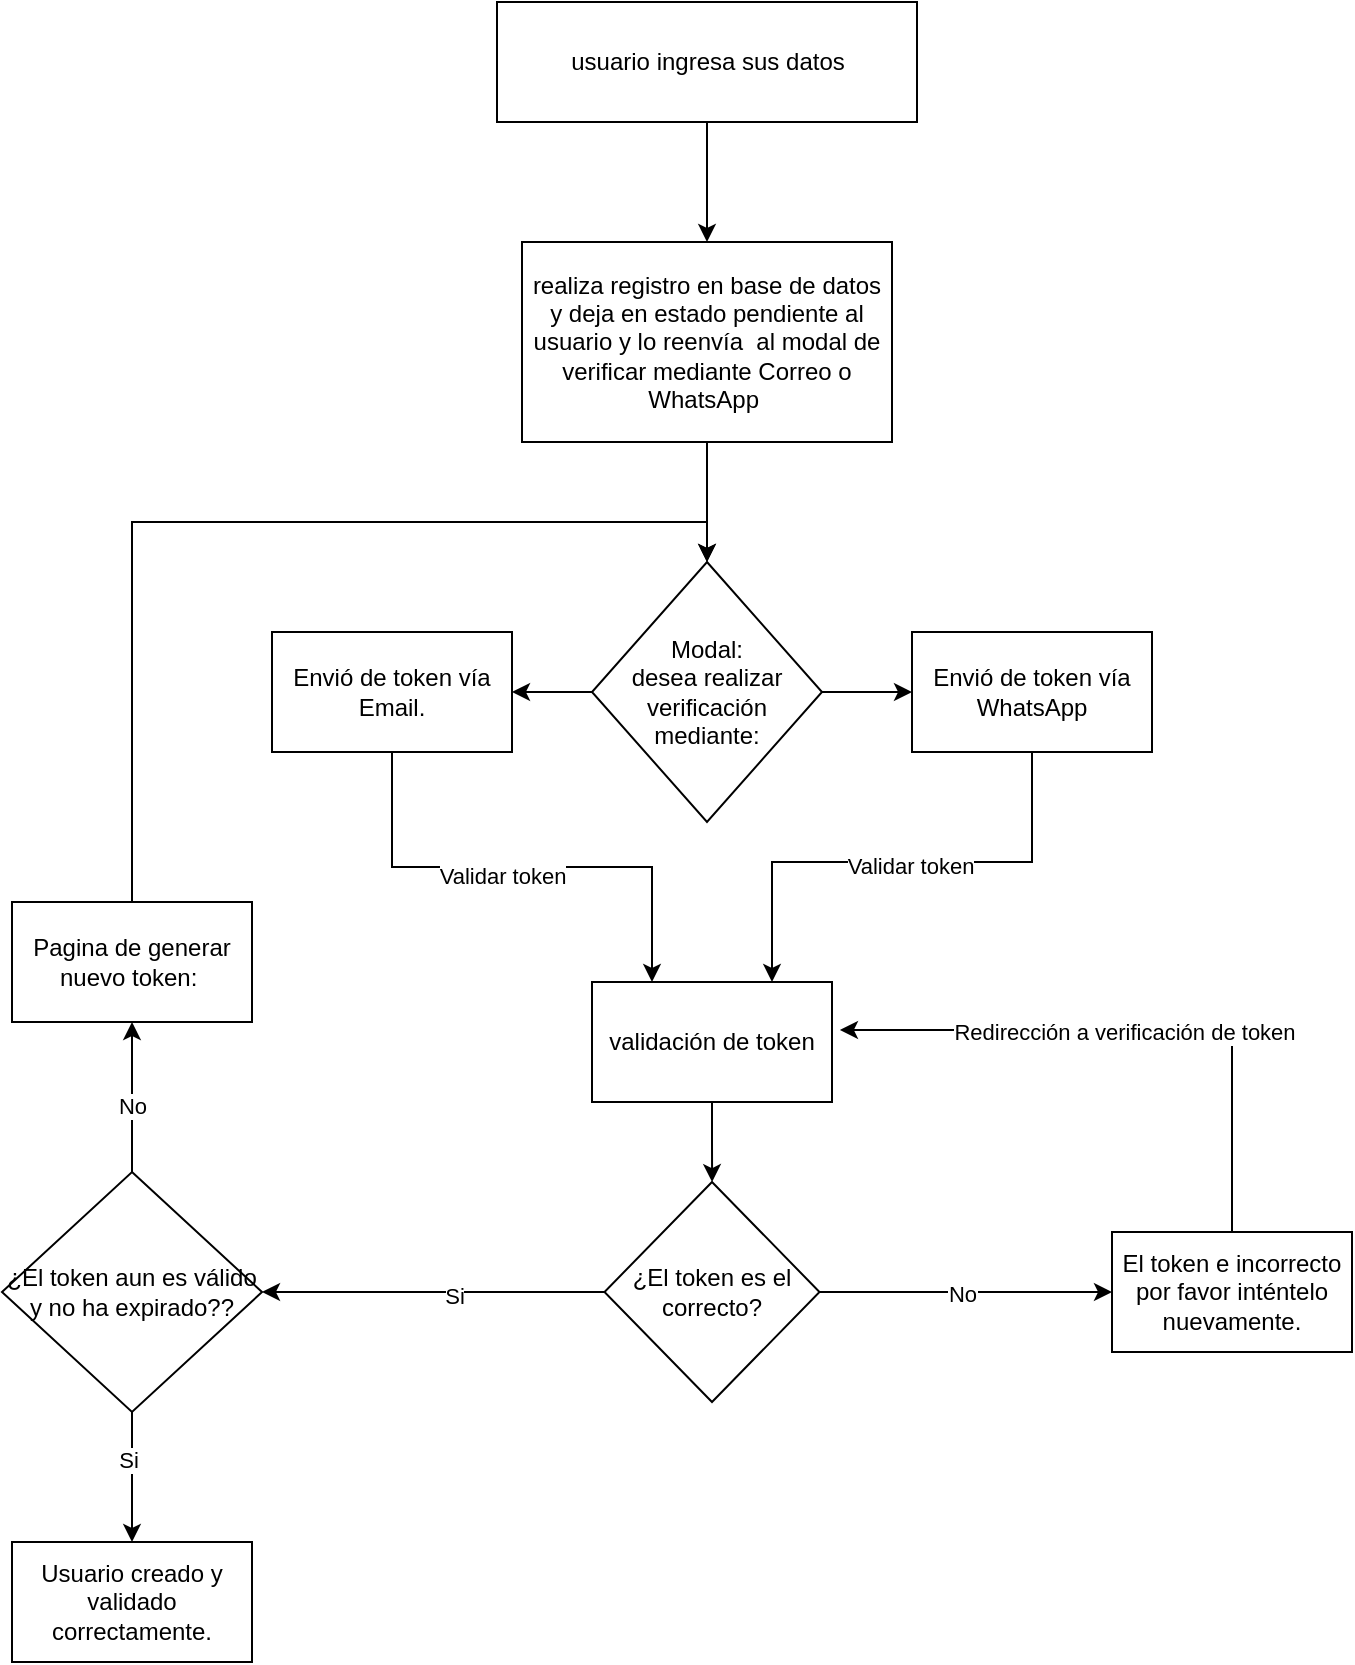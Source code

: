 <mxfile version="28.0.7">
  <diagram name="Página-1" id="UiImWmVIGDlKID6ZrKtW">
    <mxGraphModel dx="1106" dy="587" grid="1" gridSize="10" guides="1" tooltips="1" connect="1" arrows="1" fold="1" page="1" pageScale="1" pageWidth="827" pageHeight="1169" math="0" shadow="0">
      <root>
        <mxCell id="0" />
        <mxCell id="1" parent="0" />
        <mxCell id="lJreIi_V0ZqFMvAKPOmW-2" style="edgeStyle=orthogonalEdgeStyle;rounded=0;orthogonalLoop=1;jettySize=auto;html=1;" parent="1" source="lJreIi_V0ZqFMvAKPOmW-1" target="lJreIi_V0ZqFMvAKPOmW-3" edge="1">
          <mxGeometry relative="1" as="geometry">
            <mxPoint x="365" y="160" as="targetPoint" />
          </mxGeometry>
        </mxCell>
        <mxCell id="lJreIi_V0ZqFMvAKPOmW-1" value="usuario ingresa sus datos" style="rounded=0;whiteSpace=wrap;html=1;" parent="1" vertex="1">
          <mxGeometry x="322.5" y="50" width="210" height="60" as="geometry" />
        </mxCell>
        <mxCell id="lJreIi_V0ZqFMvAKPOmW-7" value="" style="edgeStyle=orthogonalEdgeStyle;rounded=0;orthogonalLoop=1;jettySize=auto;html=1;" parent="1" source="lJreIi_V0ZqFMvAKPOmW-3" target="lJreIi_V0ZqFMvAKPOmW-6" edge="1">
          <mxGeometry relative="1" as="geometry" />
        </mxCell>
        <mxCell id="lJreIi_V0ZqFMvAKPOmW-3" value="realiza registro en base de datos y deja en estado pendiente al usuario y lo reenvía&amp;nbsp; al modal de verificar mediante Correo o WhatsApp&amp;nbsp;" style="rounded=0;whiteSpace=wrap;html=1;" parent="1" vertex="1">
          <mxGeometry x="335" y="170" width="185" height="100" as="geometry" />
        </mxCell>
        <mxCell id="lJreIi_V0ZqFMvAKPOmW-9" value="" style="edgeStyle=orthogonalEdgeStyle;rounded=0;orthogonalLoop=1;jettySize=auto;html=1;" parent="1" source="lJreIi_V0ZqFMvAKPOmW-6" target="lJreIi_V0ZqFMvAKPOmW-8" edge="1">
          <mxGeometry relative="1" as="geometry" />
        </mxCell>
        <mxCell id="lJreIi_V0ZqFMvAKPOmW-11" value="" style="edgeStyle=orthogonalEdgeStyle;rounded=0;orthogonalLoop=1;jettySize=auto;html=1;" parent="1" source="lJreIi_V0ZqFMvAKPOmW-6" target="lJreIi_V0ZqFMvAKPOmW-10" edge="1">
          <mxGeometry relative="1" as="geometry" />
        </mxCell>
        <mxCell id="lJreIi_V0ZqFMvAKPOmW-6" value="Modal:&lt;div&gt;desea realizar verificación mediante:&lt;/div&gt;" style="rhombus;whiteSpace=wrap;html=1;rounded=0;" parent="1" vertex="1">
          <mxGeometry x="370" y="330" width="115" height="130" as="geometry" />
        </mxCell>
        <mxCell id="lJreIi_V0ZqFMvAKPOmW-13" style="edgeStyle=orthogonalEdgeStyle;rounded=0;orthogonalLoop=1;jettySize=auto;html=1;exitX=0.5;exitY=1;exitDx=0;exitDy=0;entryX=0.75;entryY=0;entryDx=0;entryDy=0;" parent="1" source="lJreIi_V0ZqFMvAKPOmW-8" target="lJreIi_V0ZqFMvAKPOmW-14" edge="1">
          <mxGeometry relative="1" as="geometry">
            <mxPoint x="390" y="560" as="targetPoint" />
            <Array as="points">
              <mxPoint x="560" y="480" />
              <mxPoint x="393" y="480" />
            </Array>
          </mxGeometry>
        </mxCell>
        <mxCell id="lJreIi_V0ZqFMvAKPOmW-15" value="Validar token" style="edgeLabel;html=1;align=center;verticalAlign=middle;resizable=0;points=[];" parent="lJreIi_V0ZqFMvAKPOmW-13" vertex="1" connectable="0">
          <mxGeometry x="-0.047" y="2" relative="1" as="geometry">
            <mxPoint as="offset" />
          </mxGeometry>
        </mxCell>
        <mxCell id="lJreIi_V0ZqFMvAKPOmW-8" value="Envió de token vía WhatsApp" style="whiteSpace=wrap;html=1;rounded=0;" parent="1" vertex="1">
          <mxGeometry x="530" y="365" width="120" height="60" as="geometry" />
        </mxCell>
        <mxCell id="lJreIi_V0ZqFMvAKPOmW-12" style="edgeStyle=orthogonalEdgeStyle;rounded=0;orthogonalLoop=1;jettySize=auto;html=1;exitX=0.5;exitY=1;exitDx=0;exitDy=0;entryX=0.25;entryY=0;entryDx=0;entryDy=0;" parent="1" source="lJreIi_V0ZqFMvAKPOmW-10" target="lJreIi_V0ZqFMvAKPOmW-14" edge="1">
          <mxGeometry relative="1" as="geometry">
            <mxPoint x="360" y="550" as="targetPoint" />
          </mxGeometry>
        </mxCell>
        <mxCell id="lJreIi_V0ZqFMvAKPOmW-16" value="Validar token" style="edgeLabel;html=1;align=center;verticalAlign=middle;resizable=0;points=[];" parent="lJreIi_V0ZqFMvAKPOmW-12" vertex="1" connectable="0">
          <mxGeometry x="-0.082" y="-3" relative="1" as="geometry">
            <mxPoint y="1" as="offset" />
          </mxGeometry>
        </mxCell>
        <mxCell id="lJreIi_V0ZqFMvAKPOmW-10" value="Envió de token vía Email." style="whiteSpace=wrap;html=1;rounded=0;" parent="1" vertex="1">
          <mxGeometry x="210" y="365" width="120" height="60" as="geometry" />
        </mxCell>
        <mxCell id="lJreIi_V0ZqFMvAKPOmW-19" value="" style="edgeStyle=orthogonalEdgeStyle;rounded=0;orthogonalLoop=1;jettySize=auto;html=1;" parent="1" source="lJreIi_V0ZqFMvAKPOmW-14" target="lJreIi_V0ZqFMvAKPOmW-18" edge="1">
          <mxGeometry relative="1" as="geometry" />
        </mxCell>
        <mxCell id="lJreIi_V0ZqFMvAKPOmW-14" value="validación de token" style="rounded=0;whiteSpace=wrap;html=1;" parent="1" vertex="1">
          <mxGeometry x="370" y="540" width="120" height="60" as="geometry" />
        </mxCell>
        <mxCell id="lJreIi_V0ZqFMvAKPOmW-21" value="" style="edgeStyle=orthogonalEdgeStyle;rounded=0;orthogonalLoop=1;jettySize=auto;html=1;" parent="1" source="lJreIi_V0ZqFMvAKPOmW-18" target="lJreIi_V0ZqFMvAKPOmW-20" edge="1">
          <mxGeometry relative="1" as="geometry" />
        </mxCell>
        <mxCell id="lJreIi_V0ZqFMvAKPOmW-25" value="No" style="edgeLabel;html=1;align=center;verticalAlign=middle;resizable=0;points=[];" parent="lJreIi_V0ZqFMvAKPOmW-21" vertex="1" connectable="0">
          <mxGeometry x="-0.03" y="-1" relative="1" as="geometry">
            <mxPoint as="offset" />
          </mxGeometry>
        </mxCell>
        <mxCell id="lJreIi_V0ZqFMvAKPOmW-23" value="" style="edgeStyle=orthogonalEdgeStyle;rounded=0;orthogonalLoop=1;jettySize=auto;html=1;entryX=1;entryY=0.5;entryDx=0;entryDy=0;" parent="1" source="lJreIi_V0ZqFMvAKPOmW-18" target="lJreIi_V0ZqFMvAKPOmW-26" edge="1">
          <mxGeometry relative="1" as="geometry">
            <mxPoint x="235" y="695" as="targetPoint" />
          </mxGeometry>
        </mxCell>
        <mxCell id="lJreIi_V0ZqFMvAKPOmW-24" value="Si" style="edgeLabel;html=1;align=center;verticalAlign=middle;resizable=0;points=[];" parent="lJreIi_V0ZqFMvAKPOmW-23" vertex="1" connectable="0">
          <mxGeometry x="-0.112" y="2" relative="1" as="geometry">
            <mxPoint as="offset" />
          </mxGeometry>
        </mxCell>
        <mxCell id="lJreIi_V0ZqFMvAKPOmW-18" value="¿El token es el correcto?" style="rhombus;whiteSpace=wrap;html=1;rounded=0;" parent="1" vertex="1">
          <mxGeometry x="376.25" y="640" width="107.5" height="110" as="geometry" />
        </mxCell>
        <mxCell id="lJreIi_V0ZqFMvAKPOmW-20" value="El token e incorrecto por favor inténtelo nuevamente." style="whiteSpace=wrap;html=1;rounded=0;" parent="1" vertex="1">
          <mxGeometry x="630" y="665" width="120" height="60" as="geometry" />
        </mxCell>
        <mxCell id="lJreIi_V0ZqFMvAKPOmW-28" value="" style="edgeStyle=orthogonalEdgeStyle;rounded=0;orthogonalLoop=1;jettySize=auto;html=1;" parent="1" source="lJreIi_V0ZqFMvAKPOmW-26" target="lJreIi_V0ZqFMvAKPOmW-27" edge="1">
          <mxGeometry relative="1" as="geometry" />
        </mxCell>
        <mxCell id="lJreIi_V0ZqFMvAKPOmW-30" value="No" style="edgeLabel;html=1;align=center;verticalAlign=middle;resizable=0;points=[];" parent="lJreIi_V0ZqFMvAKPOmW-28" vertex="1" connectable="0">
          <mxGeometry x="-0.12" relative="1" as="geometry">
            <mxPoint as="offset" />
          </mxGeometry>
        </mxCell>
        <mxCell id="lJreIi_V0ZqFMvAKPOmW-37" value="" style="edgeStyle=orthogonalEdgeStyle;rounded=0;orthogonalLoop=1;jettySize=auto;html=1;" parent="1" source="lJreIi_V0ZqFMvAKPOmW-26" target="lJreIi_V0ZqFMvAKPOmW-36" edge="1">
          <mxGeometry relative="1" as="geometry" />
        </mxCell>
        <mxCell id="lJreIi_V0ZqFMvAKPOmW-38" value="Si" style="edgeLabel;html=1;align=center;verticalAlign=middle;resizable=0;points=[];" parent="lJreIi_V0ZqFMvAKPOmW-37" vertex="1" connectable="0">
          <mxGeometry x="-0.255" y="-2" relative="1" as="geometry">
            <mxPoint as="offset" />
          </mxGeometry>
        </mxCell>
        <mxCell id="lJreIi_V0ZqFMvAKPOmW-26" value="¿El token aun es válido y no ha expirado??" style="rhombus;whiteSpace=wrap;html=1;" parent="1" vertex="1">
          <mxGeometry x="75" y="635" width="130" height="120" as="geometry" />
        </mxCell>
        <mxCell id="lJreIi_V0ZqFMvAKPOmW-40" style="edgeStyle=orthogonalEdgeStyle;rounded=0;orthogonalLoop=1;jettySize=auto;html=1;exitX=0.5;exitY=0;exitDx=0;exitDy=0;entryX=0.5;entryY=0;entryDx=0;entryDy=0;" parent="1" source="lJreIi_V0ZqFMvAKPOmW-27" target="lJreIi_V0ZqFMvAKPOmW-6" edge="1">
          <mxGeometry relative="1" as="geometry" />
        </mxCell>
        <mxCell id="lJreIi_V0ZqFMvAKPOmW-27" value="Pagina de generar nuevo token:&lt;span style=&quot;background-color: transparent; color: light-dark(rgb(0, 0, 0), rgb(255, 255, 255));&quot;&gt;&amp;nbsp;&lt;/span&gt;" style="whiteSpace=wrap;html=1;" parent="1" vertex="1">
          <mxGeometry x="80" y="500" width="120" height="60" as="geometry" />
        </mxCell>
        <mxCell id="lJreIi_V0ZqFMvAKPOmW-36" value="Usuario creado y validado correctamente." style="whiteSpace=wrap;html=1;" parent="1" vertex="1">
          <mxGeometry x="80" y="820" width="120" height="60" as="geometry" />
        </mxCell>
        <mxCell id="lJreIi_V0ZqFMvAKPOmW-41" style="edgeStyle=orthogonalEdgeStyle;rounded=0;orthogonalLoop=1;jettySize=auto;html=1;entryX=1.033;entryY=0.4;entryDx=0;entryDy=0;entryPerimeter=0;" parent="1" source="lJreIi_V0ZqFMvAKPOmW-20" target="lJreIi_V0ZqFMvAKPOmW-14" edge="1">
          <mxGeometry relative="1" as="geometry">
            <Array as="points">
              <mxPoint x="690" y="564" />
            </Array>
          </mxGeometry>
        </mxCell>
        <mxCell id="lJreIi_V0ZqFMvAKPOmW-42" value="Redirección a verificación de token" style="edgeLabel;html=1;align=center;verticalAlign=middle;resizable=0;points=[];" parent="lJreIi_V0ZqFMvAKPOmW-41" vertex="1" connectable="0">
          <mxGeometry x="0.044" y="1" relative="1" as="geometry">
            <mxPoint as="offset" />
          </mxGeometry>
        </mxCell>
      </root>
    </mxGraphModel>
  </diagram>
</mxfile>
